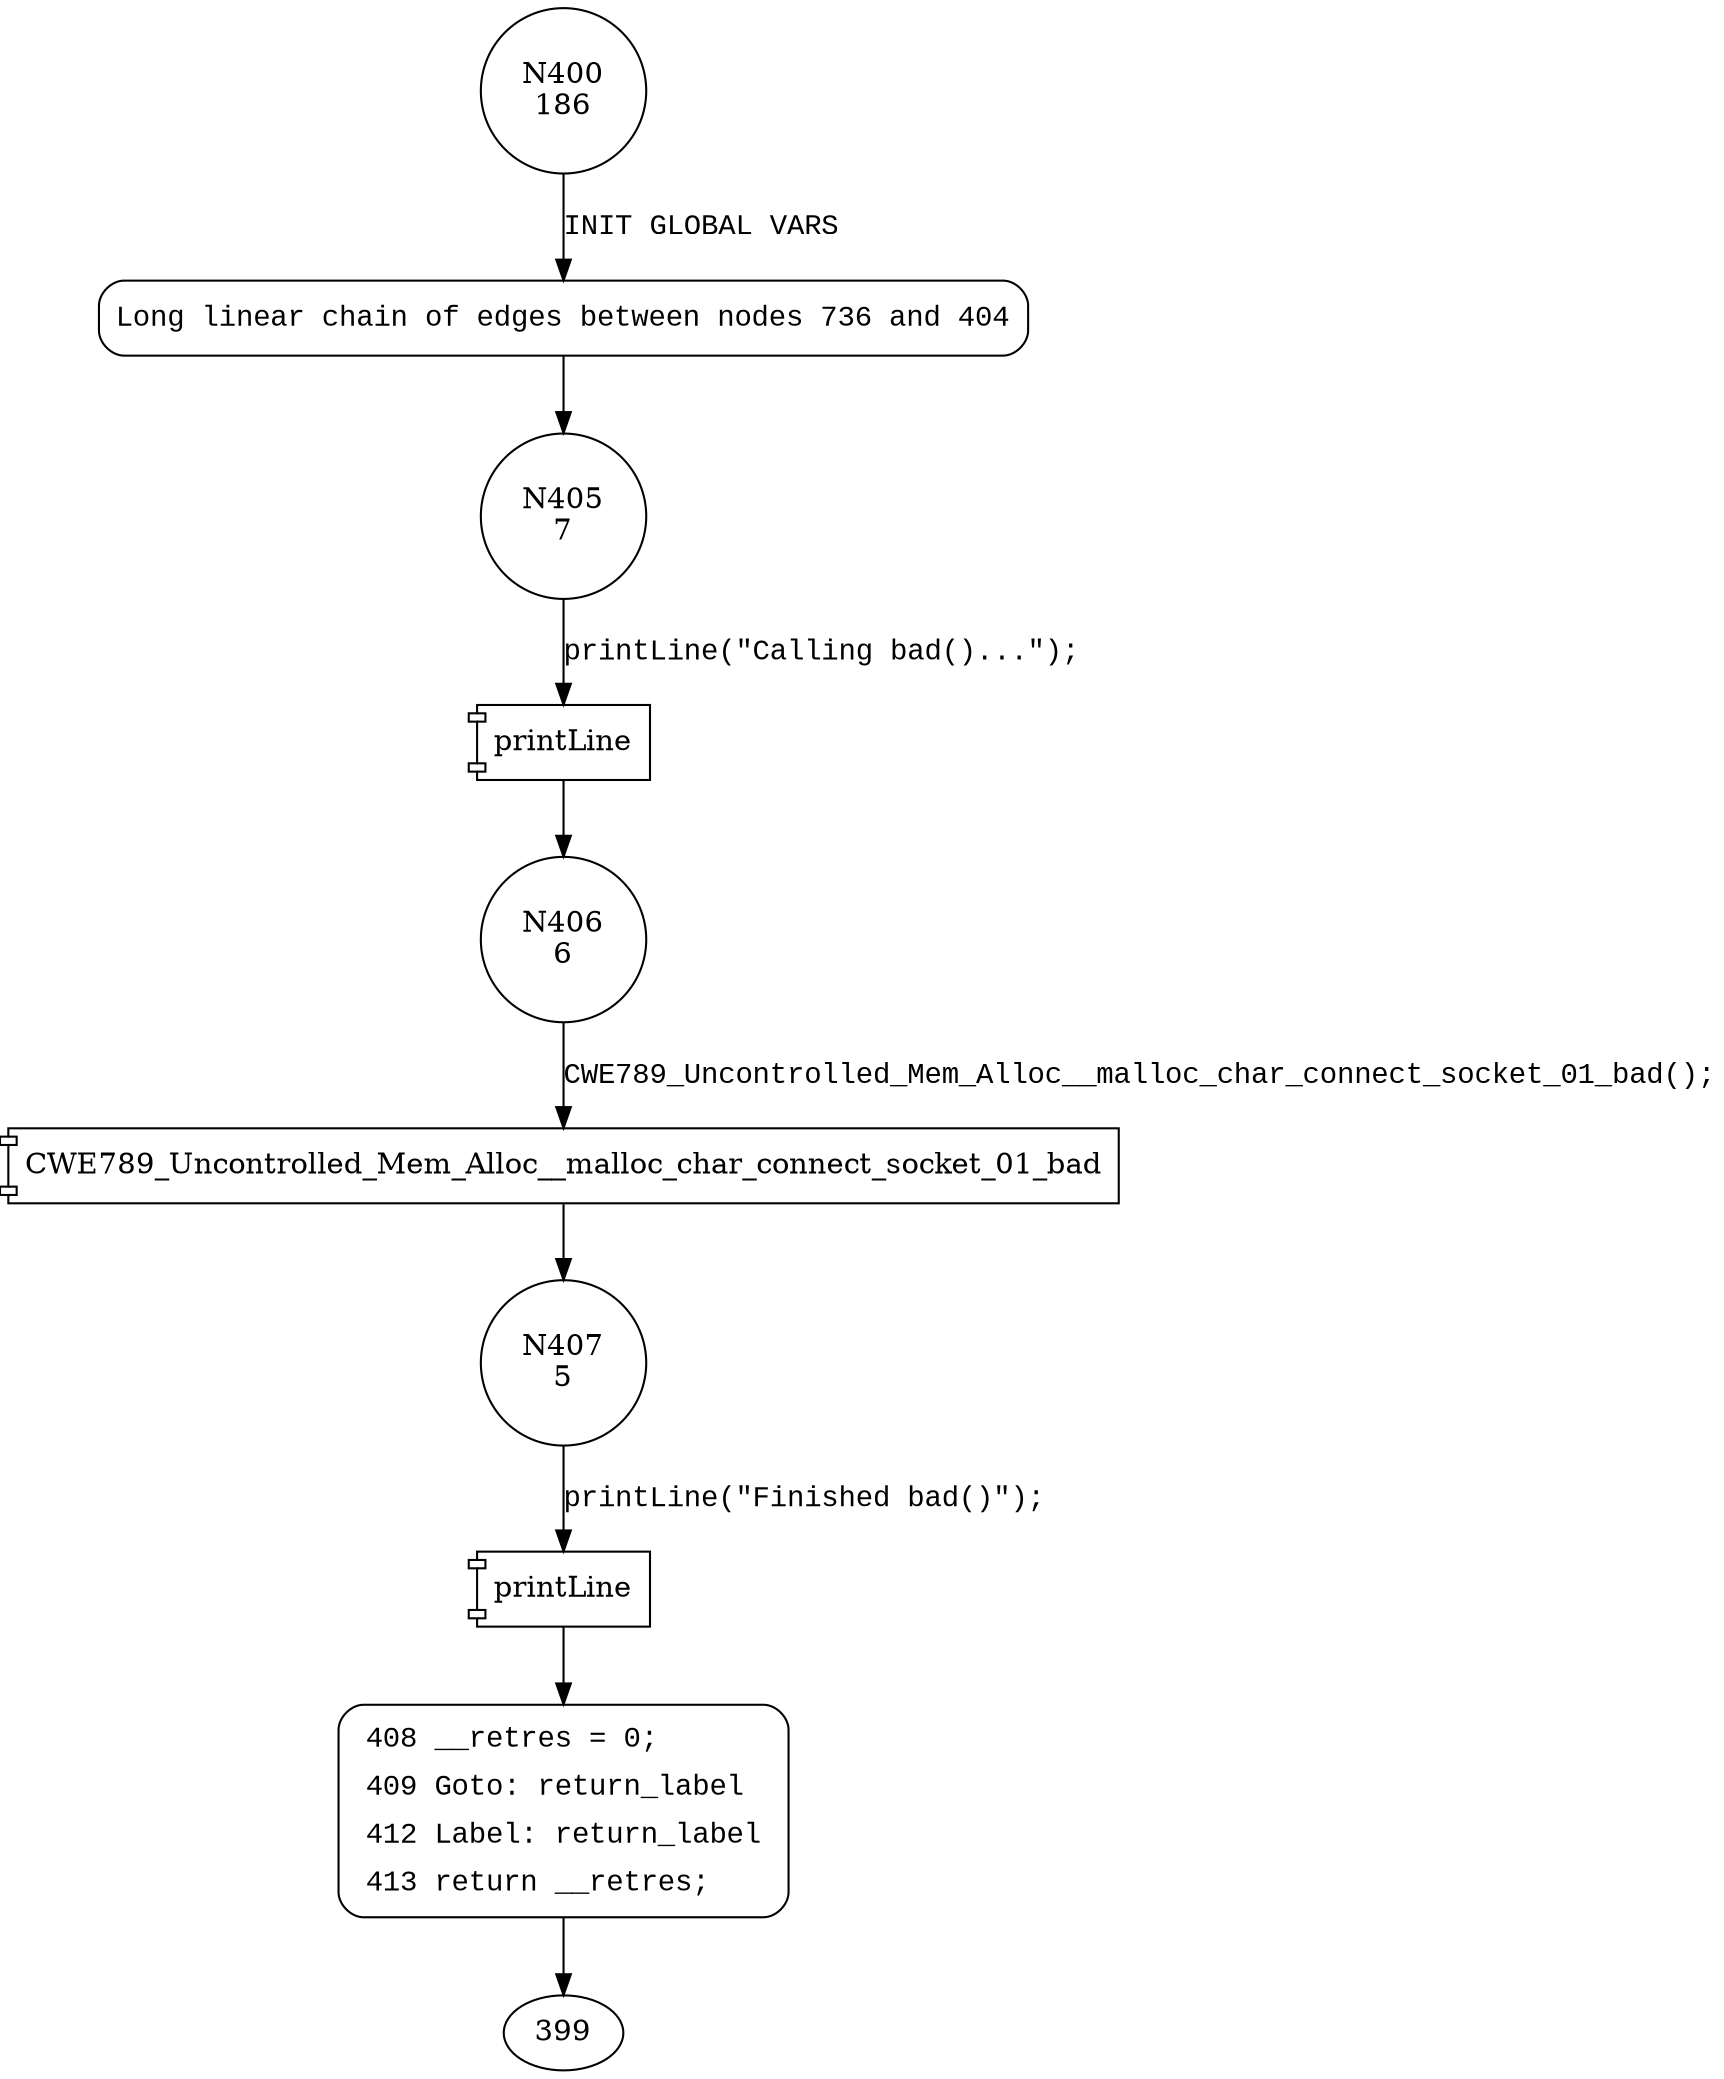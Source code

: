 digraph main {
400 [shape="circle" label="N400\n186"]
736 [shape="circle" label="N736\n185"]
405 [shape="circle" label="N405\n7"]
406 [shape="circle" label="N406\n6"]
407 [shape="circle" label="N407\n5"]
408 [shape="circle" label="N408\n4"]
736 [style="filled,bold" penwidth="1" fillcolor="white" fontname="Courier New" shape="Mrecord" label="Long linear chain of edges between nodes 736 and 404"]
736 -> 405[label=""]
408 [style="filled,bold" penwidth="1" fillcolor="white" fontname="Courier New" shape="Mrecord" label=<<table border="0" cellborder="0" cellpadding="3" bgcolor="white"><tr><td align="right">408</td><td align="left">__retres = 0;</td></tr><tr><td align="right">409</td><td align="left">Goto: return_label</td></tr><tr><td align="right">412</td><td align="left">Label: return_label</td></tr><tr><td align="right">413</td><td align="left">return __retres;</td></tr></table>>]
408 -> 399[label=""]
400 -> 736 [label="INIT GLOBAL VARS" fontname="Courier New"]
100003 [shape="component" label="printLine"]
405 -> 100003 [label="printLine(\"Calling bad()...\");" fontname="Courier New"]
100003 -> 406 [label="" fontname="Courier New"]
100004 [shape="component" label="CWE789_Uncontrolled_Mem_Alloc__malloc_char_connect_socket_01_bad"]
406 -> 100004 [label="CWE789_Uncontrolled_Mem_Alloc__malloc_char_connect_socket_01_bad();" fontname="Courier New"]
100004 -> 407 [label="" fontname="Courier New"]
100005 [shape="component" label="printLine"]
407 -> 100005 [label="printLine(\"Finished bad()\");" fontname="Courier New"]
100005 -> 408 [label="" fontname="Courier New"]
}